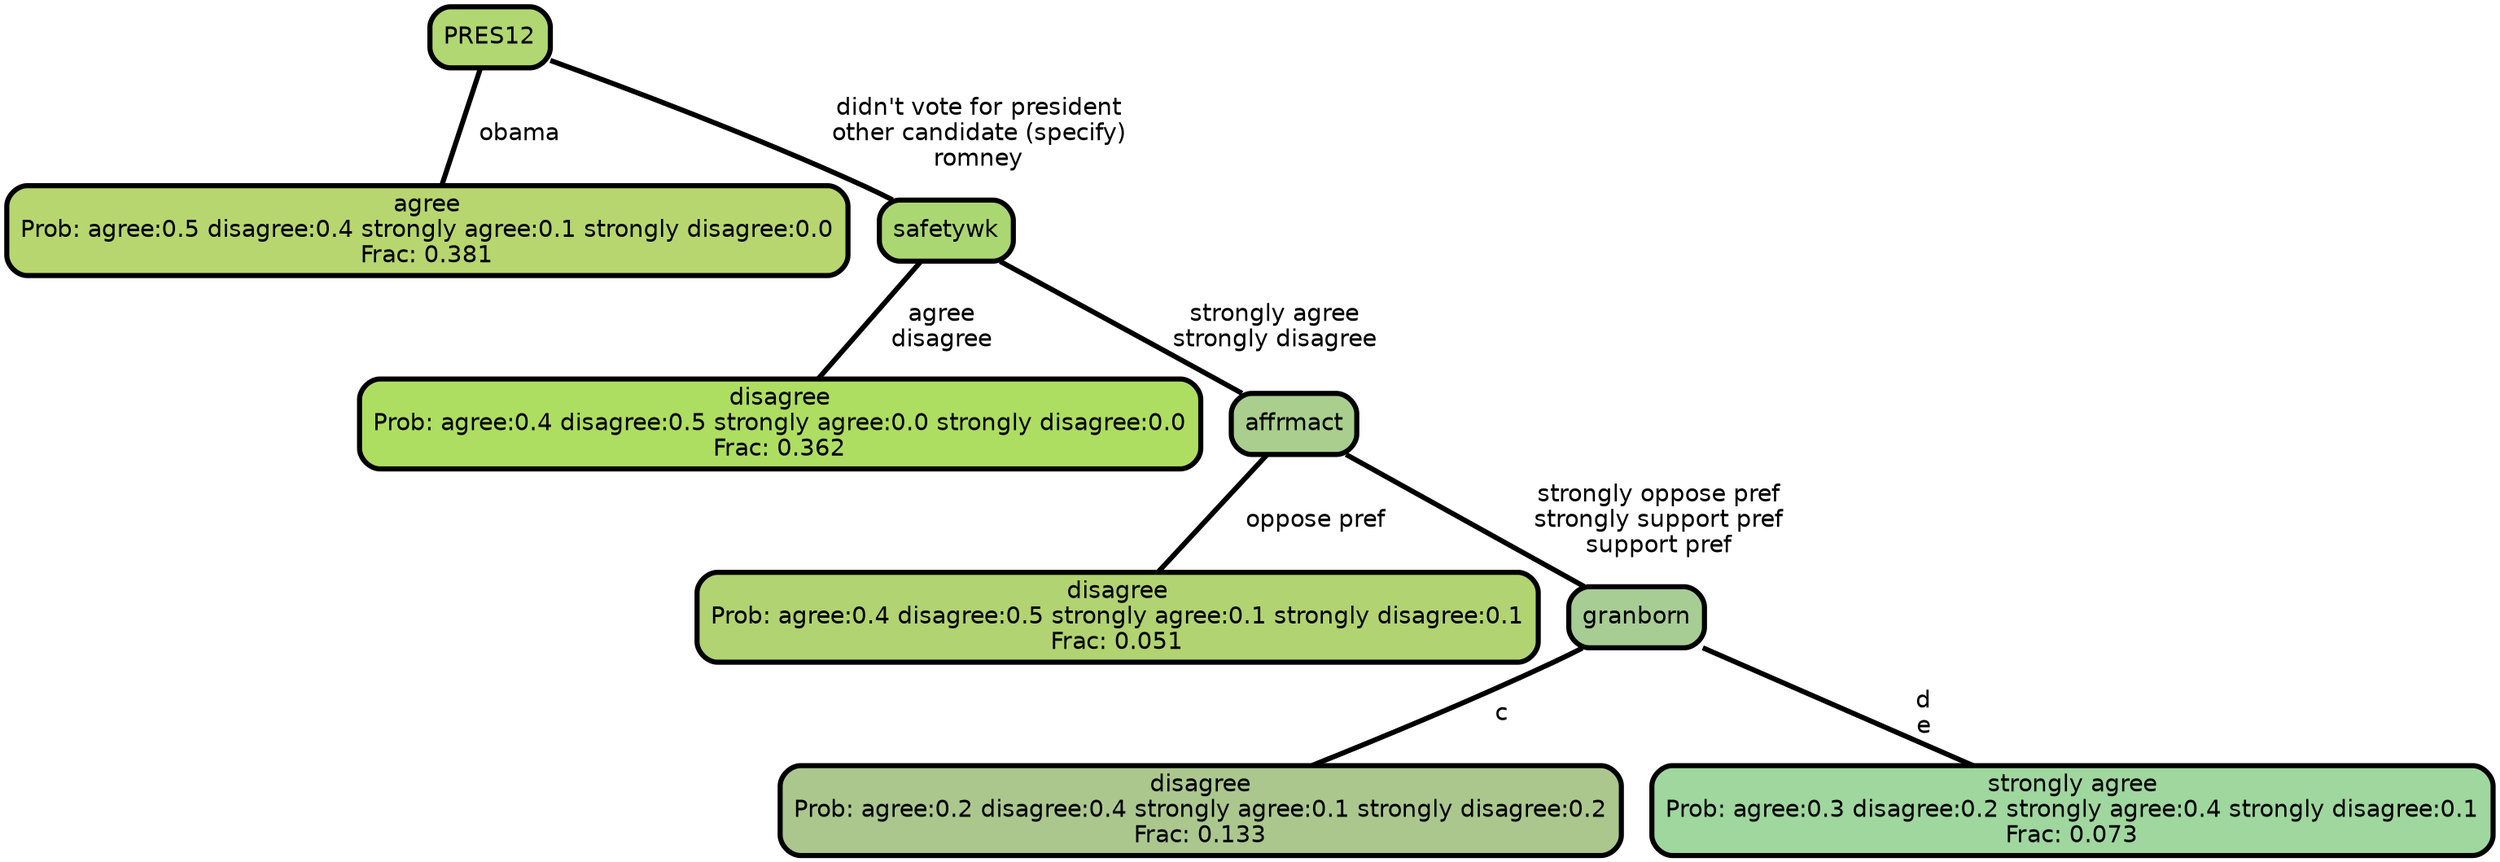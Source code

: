 graph Tree {
node [shape=box, style="filled, rounded",color="black",penwidth="3",fontcolor="black",                 fontname=helvetica] ;
graph [ranksep="0 equally", splines=straight,                 bgcolor=transparent, dpi=200] ;
edge [fontname=helvetica, color=black] ;
0 [label="agree
Prob: agree:0.5 disagree:0.4 strongly agree:0.1 strongly disagree:0.0
Frac: 0.381", fillcolor="#b7d66f"] ;
1 [label="PRES12", fillcolor="#b0d772"] ;
2 [label="disagree
Prob: agree:0.4 disagree:0.5 strongly agree:0.0 strongly disagree:0.0
Frac: 0.362", fillcolor="#adde61"] ;
3 [label="safetywk", fillcolor="#abd773"] ;
4 [label="disagree
Prob: agree:0.4 disagree:0.5 strongly agree:0.1 strongly disagree:0.1
Frac: 0.051", fillcolor="#b1d371"] ;
5 [label="affrmact", fillcolor="#a9ce8d"] ;
6 [label="disagree
Prob: agree:0.2 disagree:0.4 strongly agree:0.1 strongly disagree:0.2
Frac: 0.133", fillcolor="#abc78e"] ;
7 [label="granborn", fillcolor="#a7cc94"] ;
8 [label="strongly agree
Prob: agree:0.3 disagree:0.2 strongly agree:0.4 strongly disagree:0.1
Frac: 0.073", fillcolor="#9fd79e"] ;
1 -- 0 [label=" obama",penwidth=3] ;
1 -- 3 [label=" didn't vote for president\n other candidate (specify)\n romney",penwidth=3] ;
3 -- 2 [label=" agree\n disagree",penwidth=3] ;
3 -- 5 [label=" strongly agree\n strongly disagree",penwidth=3] ;
5 -- 4 [label=" oppose pref",penwidth=3] ;
5 -- 7 [label=" strongly oppose pref\n strongly support pref\n support pref",penwidth=3] ;
7 -- 6 [label=" c",penwidth=3] ;
7 -- 8 [label=" d\n e",penwidth=3] ;
{rank = same;}}
